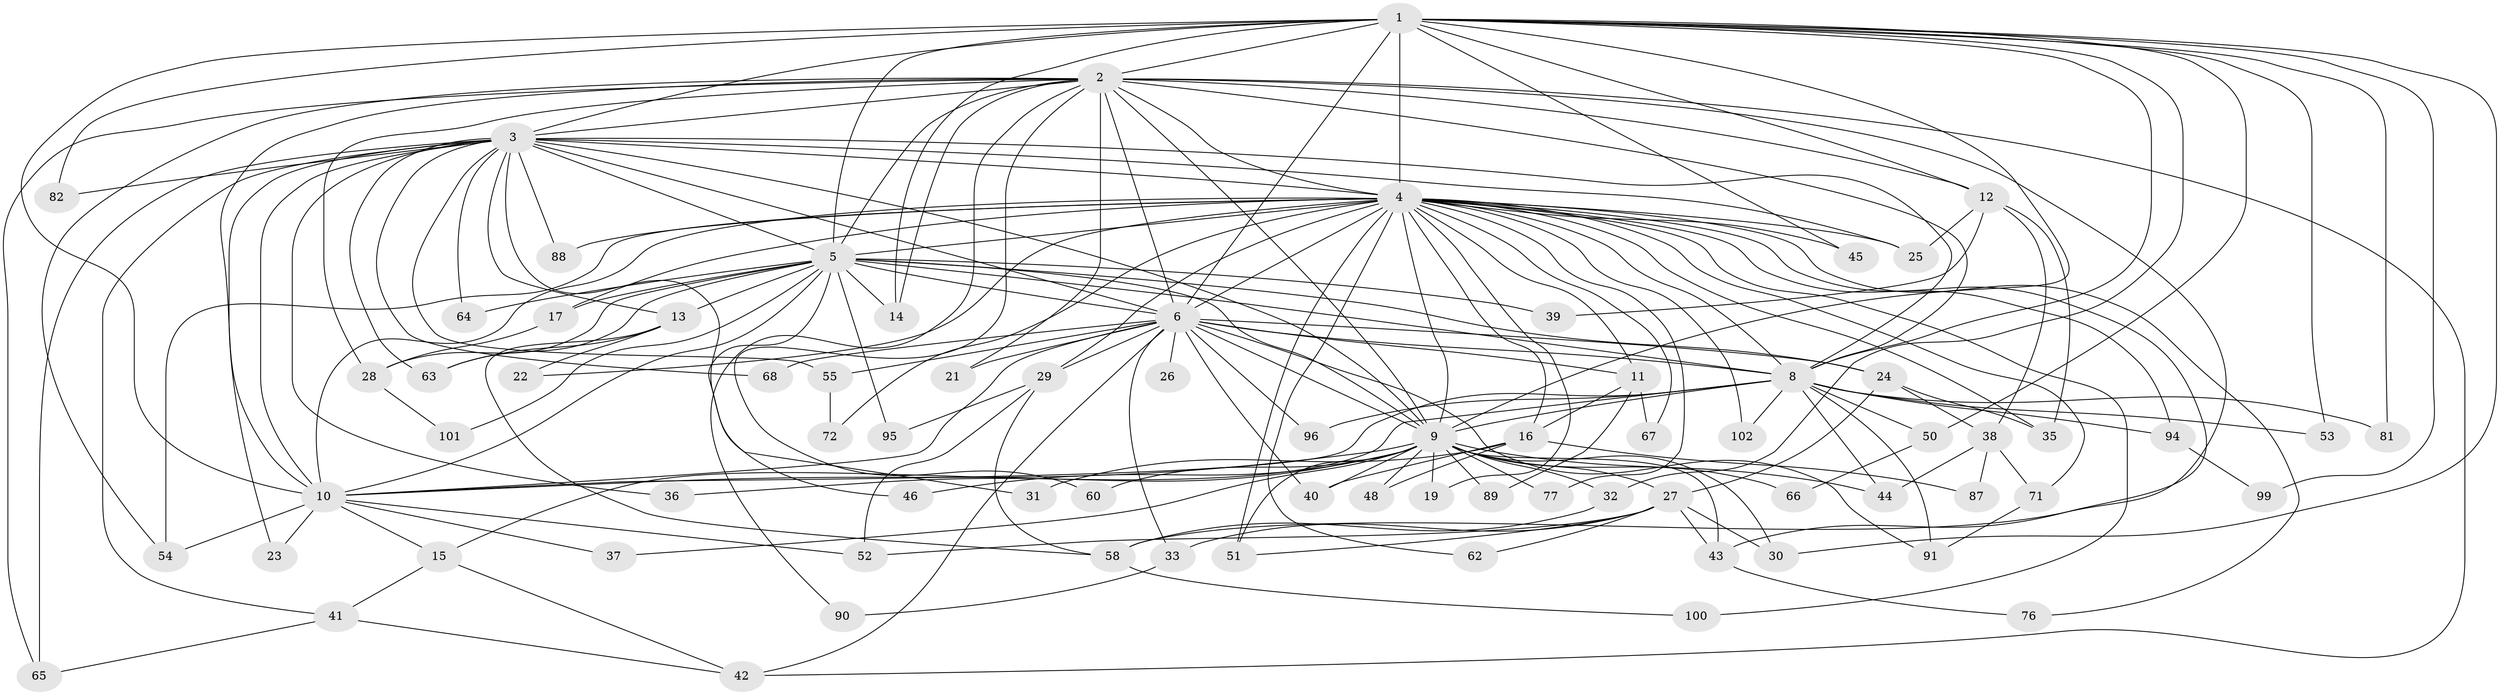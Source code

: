 // Generated by graph-tools (version 1.1) at 2025/23/03/03/25 07:23:45]
// undirected, 76 vertices, 187 edges
graph export_dot {
graph [start="1"]
  node [color=gray90,style=filled];
  1 [super="+7"];
  2 [super="+70"];
  3 [super="+34"];
  4 [super="+18"];
  5 [super="+80"];
  6 [super="+20"];
  8 [super="+84"];
  9 [super="+69"];
  10 [super="+98"];
  11;
  12 [super="+56"];
  13 [super="+86"];
  14 [super="+103"];
  15 [super="+73"];
  16 [super="+49"];
  17 [super="+47"];
  19;
  21;
  22;
  23;
  24;
  25;
  26;
  27 [super="+85"];
  28 [super="+59"];
  29 [super="+93"];
  30 [super="+57"];
  31;
  32;
  33;
  35 [super="+83"];
  36;
  37;
  38;
  39 [super="+79"];
  40;
  41;
  42 [super="+75"];
  43 [super="+78"];
  44;
  45;
  46;
  48;
  50;
  51;
  52 [super="+97"];
  53;
  54;
  55;
  58 [super="+61"];
  60;
  62;
  63;
  64;
  65 [super="+74"];
  66;
  67;
  68;
  71;
  72;
  76;
  77;
  81;
  82;
  87;
  88;
  89;
  90;
  91 [super="+92"];
  94;
  95;
  96;
  99;
  100;
  101;
  102;
  1 -- 2 [weight=2];
  1 -- 3 [weight=2];
  1 -- 4 [weight=2];
  1 -- 5 [weight=2];
  1 -- 6 [weight=3];
  1 -- 8 [weight=2];
  1 -- 9 [weight=2];
  1 -- 10 [weight=2];
  1 -- 12;
  1 -- 30;
  1 -- 50;
  1 -- 53;
  1 -- 82;
  1 -- 99;
  1 -- 32;
  1 -- 45;
  1 -- 81;
  1 -- 14;
  2 -- 3;
  2 -- 4;
  2 -- 5;
  2 -- 6;
  2 -- 8;
  2 -- 9;
  2 -- 10;
  2 -- 12;
  2 -- 14;
  2 -- 21;
  2 -- 28;
  2 -- 58;
  2 -- 60;
  2 -- 90;
  2 -- 54;
  2 -- 65;
  2 -- 42;
  3 -- 4;
  3 -- 5;
  3 -- 6 [weight=2];
  3 -- 8;
  3 -- 9;
  3 -- 10;
  3 -- 13;
  3 -- 23;
  3 -- 25;
  3 -- 31;
  3 -- 36;
  3 -- 41;
  3 -- 55;
  3 -- 63;
  3 -- 64;
  3 -- 65;
  3 -- 68;
  3 -- 82;
  3 -- 88;
  4 -- 5 [weight=2];
  4 -- 6;
  4 -- 8;
  4 -- 9 [weight=2];
  4 -- 10 [weight=2];
  4 -- 11;
  4 -- 16;
  4 -- 17;
  4 -- 19;
  4 -- 22;
  4 -- 25;
  4 -- 29;
  4 -- 45;
  4 -- 51;
  4 -- 54;
  4 -- 62;
  4 -- 67;
  4 -- 71;
  4 -- 72;
  4 -- 76;
  4 -- 77;
  4 -- 88;
  4 -- 94;
  4 -- 100;
  4 -- 102;
  4 -- 35;
  4 -- 43;
  5 -- 6;
  5 -- 8 [weight=2];
  5 -- 9;
  5 -- 10;
  5 -- 13;
  5 -- 14;
  5 -- 17 [weight=2];
  5 -- 24;
  5 -- 39;
  5 -- 46;
  5 -- 63;
  5 -- 64;
  5 -- 95;
  5 -- 101;
  5 -- 28;
  6 -- 8;
  6 -- 9;
  6 -- 10;
  6 -- 11;
  6 -- 21;
  6 -- 24;
  6 -- 26 [weight=2];
  6 -- 29;
  6 -- 33;
  6 -- 40;
  6 -- 42;
  6 -- 55;
  6 -- 68;
  6 -- 91;
  6 -- 96;
  8 -- 9;
  8 -- 10;
  8 -- 15;
  8 -- 50;
  8 -- 53;
  8 -- 81;
  8 -- 91;
  8 -- 94;
  8 -- 96;
  8 -- 102;
  8 -- 44;
  9 -- 10;
  9 -- 19;
  9 -- 27;
  9 -- 32;
  9 -- 36;
  9 -- 37;
  9 -- 40;
  9 -- 43;
  9 -- 44;
  9 -- 46;
  9 -- 48;
  9 -- 51;
  9 -- 60;
  9 -- 66;
  9 -- 77;
  9 -- 89;
  9 -- 30;
  10 -- 15;
  10 -- 23;
  10 -- 37;
  10 -- 52;
  10 -- 54;
  11 -- 16;
  11 -- 67;
  11 -- 89;
  12 -- 35;
  12 -- 38;
  12 -- 39 [weight=2];
  12 -- 25;
  13 -- 22;
  13 -- 63;
  13 -- 58;
  15 -- 41;
  15 -- 42;
  16 -- 31;
  16 -- 48;
  16 -- 87;
  16 -- 40;
  17 -- 28;
  24 -- 27;
  24 -- 35;
  24 -- 38;
  27 -- 30;
  27 -- 33;
  27 -- 43;
  27 -- 52;
  27 -- 62;
  27 -- 51;
  28 -- 101;
  29 -- 95;
  29 -- 58;
  29 -- 52;
  32 -- 58;
  33 -- 90;
  38 -- 44;
  38 -- 71;
  38 -- 87;
  41 -- 42;
  41 -- 65;
  43 -- 76;
  50 -- 66;
  55 -- 72;
  58 -- 100;
  71 -- 91;
  94 -- 99;
}
